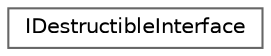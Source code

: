 digraph "Graphical Class Hierarchy"
{
 // INTERACTIVE_SVG=YES
 // LATEX_PDF_SIZE
  bgcolor="transparent";
  edge [fontname=Helvetica,fontsize=10,labelfontname=Helvetica,labelfontsize=10];
  node [fontname=Helvetica,fontsize=10,shape=box,height=0.2,width=0.4];
  rankdir="LR";
  Node0 [id="Node000000",label="IDestructibleInterface",height=0.2,width=0.4,color="grey40", fillcolor="white", style="filled",URL="$d7/d87/classIDestructibleInterface.html",tooltip=" "];
}
